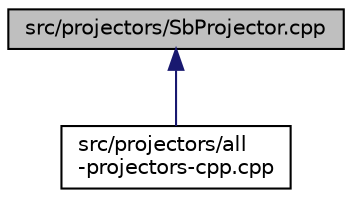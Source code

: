 digraph "src/projectors/SbProjector.cpp"
{
 // LATEX_PDF_SIZE
  edge [fontname="Helvetica",fontsize="10",labelfontname="Helvetica",labelfontsize="10"];
  node [fontname="Helvetica",fontsize="10",shape=record];
  Node1 [label="src/projectors/SbProjector.cpp",height=0.2,width=0.4,color="black", fillcolor="grey75", style="filled", fontcolor="black",tooltip=" "];
  Node1 -> Node2 [dir="back",color="midnightblue",fontsize="10",style="solid",fontname="Helvetica"];
  Node2 [label="src/projectors/all\l-projectors-cpp.cpp",height=0.2,width=0.4,color="black", fillcolor="white", style="filled",URL="$all-projectors-cpp_8cpp.html",tooltip=" "];
}
